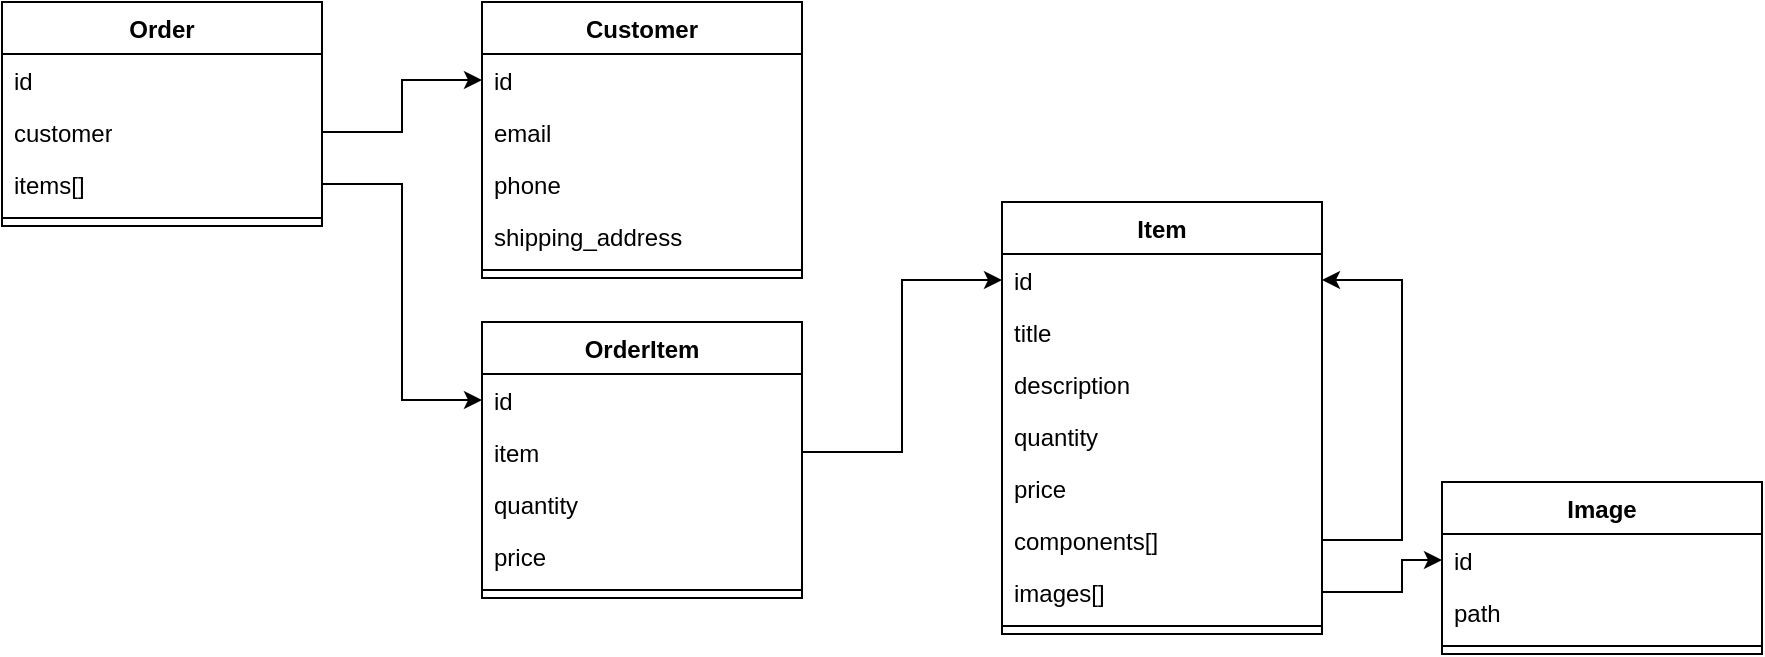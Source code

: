 <mxfile version="21.3.2" type="github">
  <diagram name="Сторінка-1" id="Hul1deYEH2mIGnHz9REv">
    <mxGraphModel dx="2750" dy="1174" grid="1" gridSize="20" guides="1" tooltips="1" connect="1" arrows="1" fold="1" page="0" pageScale="1" pageWidth="827" pageHeight="1169" math="0" shadow="0">
      <root>
        <mxCell id="0" />
        <mxCell id="1" parent="0" />
        <mxCell id="Z3337WgxEjtUpNx0WK2Y-17" value="Item" style="swimlane;fontStyle=1;align=center;verticalAlign=top;childLayout=stackLayout;horizontal=1;startSize=26;horizontalStack=0;resizeParent=1;resizeParentMax=0;resizeLast=0;collapsible=1;marginBottom=0;whiteSpace=wrap;html=1;" vertex="1" parent="1">
          <mxGeometry x="-60" y="260" width="160" height="216" as="geometry" />
        </mxCell>
        <mxCell id="Z3337WgxEjtUpNx0WK2Y-18" value="id" style="text;strokeColor=none;fillColor=none;align=left;verticalAlign=top;spacingLeft=4;spacingRight=4;overflow=hidden;rotatable=0;points=[[0,0.5],[1,0.5]];portConstraint=eastwest;whiteSpace=wrap;html=1;" vertex="1" parent="Z3337WgxEjtUpNx0WK2Y-17">
          <mxGeometry y="26" width="160" height="26" as="geometry" />
        </mxCell>
        <mxCell id="Z3337WgxEjtUpNx0WK2Y-22" value="title" style="text;strokeColor=none;fillColor=none;align=left;verticalAlign=top;spacingLeft=4;spacingRight=4;overflow=hidden;rotatable=0;points=[[0,0.5],[1,0.5]];portConstraint=eastwest;whiteSpace=wrap;html=1;" vertex="1" parent="Z3337WgxEjtUpNx0WK2Y-17">
          <mxGeometry y="52" width="160" height="26" as="geometry" />
        </mxCell>
        <mxCell id="Z3337WgxEjtUpNx0WK2Y-26" value="description" style="text;strokeColor=none;fillColor=none;align=left;verticalAlign=top;spacingLeft=4;spacingRight=4;overflow=hidden;rotatable=0;points=[[0,0.5],[1,0.5]];portConstraint=eastwest;whiteSpace=wrap;html=1;" vertex="1" parent="Z3337WgxEjtUpNx0WK2Y-17">
          <mxGeometry y="78" width="160" height="26" as="geometry" />
        </mxCell>
        <mxCell id="Z3337WgxEjtUpNx0WK2Y-25" value="quantity" style="text;strokeColor=none;fillColor=none;align=left;verticalAlign=top;spacingLeft=4;spacingRight=4;overflow=hidden;rotatable=0;points=[[0,0.5],[1,0.5]];portConstraint=eastwest;whiteSpace=wrap;html=1;" vertex="1" parent="Z3337WgxEjtUpNx0WK2Y-17">
          <mxGeometry y="104" width="160" height="26" as="geometry" />
        </mxCell>
        <mxCell id="Z3337WgxEjtUpNx0WK2Y-24" value="price" style="text;strokeColor=none;fillColor=none;align=left;verticalAlign=top;spacingLeft=4;spacingRight=4;overflow=hidden;rotatable=0;points=[[0,0.5],[1,0.5]];portConstraint=eastwest;whiteSpace=wrap;html=1;" vertex="1" parent="Z3337WgxEjtUpNx0WK2Y-17">
          <mxGeometry y="130" width="160" height="26" as="geometry" />
        </mxCell>
        <mxCell id="Z3337WgxEjtUpNx0WK2Y-77" style="edgeStyle=orthogonalEdgeStyle;rounded=0;orthogonalLoop=1;jettySize=auto;html=1;" edge="1" parent="Z3337WgxEjtUpNx0WK2Y-17" source="Z3337WgxEjtUpNx0WK2Y-23" target="Z3337WgxEjtUpNx0WK2Y-18">
          <mxGeometry relative="1" as="geometry">
            <Array as="points">
              <mxPoint x="200" y="169" />
              <mxPoint x="200" y="39" />
            </Array>
          </mxGeometry>
        </mxCell>
        <mxCell id="Z3337WgxEjtUpNx0WK2Y-23" value="components[]" style="text;strokeColor=none;fillColor=none;align=left;verticalAlign=top;spacingLeft=4;spacingRight=4;overflow=hidden;rotatable=0;points=[[0,0.5],[1,0.5]];portConstraint=eastwest;whiteSpace=wrap;html=1;" vertex="1" parent="Z3337WgxEjtUpNx0WK2Y-17">
          <mxGeometry y="156" width="160" height="26" as="geometry" />
        </mxCell>
        <mxCell id="Z3337WgxEjtUpNx0WK2Y-62" value="images[]" style="text;strokeColor=none;fillColor=none;align=left;verticalAlign=top;spacingLeft=4;spacingRight=4;overflow=hidden;rotatable=0;points=[[0,0.5],[1,0.5]];portConstraint=eastwest;whiteSpace=wrap;html=1;" vertex="1" parent="Z3337WgxEjtUpNx0WK2Y-17">
          <mxGeometry y="182" width="160" height="26" as="geometry" />
        </mxCell>
        <mxCell id="Z3337WgxEjtUpNx0WK2Y-19" value="" style="line;strokeWidth=1;fillColor=none;align=left;verticalAlign=middle;spacingTop=-1;spacingLeft=3;spacingRight=3;rotatable=0;labelPosition=right;points=[];portConstraint=eastwest;strokeColor=inherit;" vertex="1" parent="Z3337WgxEjtUpNx0WK2Y-17">
          <mxGeometry y="208" width="160" height="8" as="geometry" />
        </mxCell>
        <mxCell id="Z3337WgxEjtUpNx0WK2Y-29" value="Order" style="swimlane;fontStyle=1;align=center;verticalAlign=top;childLayout=stackLayout;horizontal=1;startSize=26;horizontalStack=0;resizeParent=1;resizeParentMax=0;resizeLast=0;collapsible=1;marginBottom=0;whiteSpace=wrap;html=1;" vertex="1" parent="1">
          <mxGeometry x="-560" y="160" width="160" height="112" as="geometry" />
        </mxCell>
        <mxCell id="Z3337WgxEjtUpNx0WK2Y-30" value="id" style="text;strokeColor=none;fillColor=none;align=left;verticalAlign=top;spacingLeft=4;spacingRight=4;overflow=hidden;rotatable=0;points=[[0,0.5],[1,0.5]];portConstraint=eastwest;whiteSpace=wrap;html=1;" vertex="1" parent="Z3337WgxEjtUpNx0WK2Y-29">
          <mxGeometry y="26" width="160" height="26" as="geometry" />
        </mxCell>
        <mxCell id="Z3337WgxEjtUpNx0WK2Y-33" value="customer" style="text;strokeColor=none;fillColor=none;align=left;verticalAlign=top;spacingLeft=4;spacingRight=4;overflow=hidden;rotatable=0;points=[[0,0.5],[1,0.5]];portConstraint=eastwest;whiteSpace=wrap;html=1;" vertex="1" parent="Z3337WgxEjtUpNx0WK2Y-29">
          <mxGeometry y="52" width="160" height="26" as="geometry" />
        </mxCell>
        <mxCell id="Z3337WgxEjtUpNx0WK2Y-34" value="items[]" style="text;strokeColor=none;fillColor=none;align=left;verticalAlign=top;spacingLeft=4;spacingRight=4;overflow=hidden;rotatable=0;points=[[0,0.5],[1,0.5]];portConstraint=eastwest;whiteSpace=wrap;html=1;" vertex="1" parent="Z3337WgxEjtUpNx0WK2Y-29">
          <mxGeometry y="78" width="160" height="26" as="geometry" />
        </mxCell>
        <mxCell id="Z3337WgxEjtUpNx0WK2Y-31" value="" style="line;strokeWidth=1;fillColor=none;align=left;verticalAlign=middle;spacingTop=-1;spacingLeft=3;spacingRight=3;rotatable=0;labelPosition=right;points=[];portConstraint=eastwest;strokeColor=inherit;" vertex="1" parent="Z3337WgxEjtUpNx0WK2Y-29">
          <mxGeometry y="104" width="160" height="8" as="geometry" />
        </mxCell>
        <mxCell id="Z3337WgxEjtUpNx0WK2Y-39" value="OrderItem" style="swimlane;fontStyle=1;align=center;verticalAlign=top;childLayout=stackLayout;horizontal=1;startSize=26;horizontalStack=0;resizeParent=1;resizeParentMax=0;resizeLast=0;collapsible=1;marginBottom=0;whiteSpace=wrap;html=1;" vertex="1" parent="1">
          <mxGeometry x="-320" y="320" width="160" height="138" as="geometry" />
        </mxCell>
        <mxCell id="Z3337WgxEjtUpNx0WK2Y-40" value="id" style="text;strokeColor=none;fillColor=none;align=left;verticalAlign=top;spacingLeft=4;spacingRight=4;overflow=hidden;rotatable=0;points=[[0,0.5],[1,0.5]];portConstraint=eastwest;whiteSpace=wrap;html=1;" vertex="1" parent="Z3337WgxEjtUpNx0WK2Y-39">
          <mxGeometry y="26" width="160" height="26" as="geometry" />
        </mxCell>
        <mxCell id="Z3337WgxEjtUpNx0WK2Y-45" value="item" style="text;strokeColor=none;fillColor=none;align=left;verticalAlign=top;spacingLeft=4;spacingRight=4;overflow=hidden;rotatable=0;points=[[0,0.5],[1,0.5]];portConstraint=eastwest;whiteSpace=wrap;html=1;" vertex="1" parent="Z3337WgxEjtUpNx0WK2Y-39">
          <mxGeometry y="52" width="160" height="26" as="geometry" />
        </mxCell>
        <mxCell id="Z3337WgxEjtUpNx0WK2Y-44" value="quantity" style="text;strokeColor=none;fillColor=none;align=left;verticalAlign=top;spacingLeft=4;spacingRight=4;overflow=hidden;rotatable=0;points=[[0,0.5],[1,0.5]];portConstraint=eastwest;whiteSpace=wrap;html=1;" vertex="1" parent="Z3337WgxEjtUpNx0WK2Y-39">
          <mxGeometry y="78" width="160" height="26" as="geometry" />
        </mxCell>
        <mxCell id="Z3337WgxEjtUpNx0WK2Y-43" value="price" style="text;strokeColor=none;fillColor=none;align=left;verticalAlign=top;spacingLeft=4;spacingRight=4;overflow=hidden;rotatable=0;points=[[0,0.5],[1,0.5]];portConstraint=eastwest;whiteSpace=wrap;html=1;" vertex="1" parent="Z3337WgxEjtUpNx0WK2Y-39">
          <mxGeometry y="104" width="160" height="26" as="geometry" />
        </mxCell>
        <mxCell id="Z3337WgxEjtUpNx0WK2Y-41" value="" style="line;strokeWidth=1;fillColor=none;align=left;verticalAlign=middle;spacingTop=-1;spacingLeft=3;spacingRight=3;rotatable=0;labelPosition=right;points=[];portConstraint=eastwest;strokeColor=inherit;" vertex="1" parent="Z3337WgxEjtUpNx0WK2Y-39">
          <mxGeometry y="130" width="160" height="8" as="geometry" />
        </mxCell>
        <mxCell id="Z3337WgxEjtUpNx0WK2Y-52" value="Customer" style="swimlane;fontStyle=1;align=center;verticalAlign=top;childLayout=stackLayout;horizontal=1;startSize=26;horizontalStack=0;resizeParent=1;resizeParentMax=0;resizeLast=0;collapsible=1;marginBottom=0;whiteSpace=wrap;html=1;" vertex="1" parent="1">
          <mxGeometry x="-320" y="160" width="160" height="138" as="geometry" />
        </mxCell>
        <mxCell id="Z3337WgxEjtUpNx0WK2Y-53" value="id" style="text;strokeColor=none;fillColor=none;align=left;verticalAlign=top;spacingLeft=4;spacingRight=4;overflow=hidden;rotatable=0;points=[[0,0.5],[1,0.5]];portConstraint=eastwest;whiteSpace=wrap;html=1;" vertex="1" parent="Z3337WgxEjtUpNx0WK2Y-52">
          <mxGeometry y="26" width="160" height="26" as="geometry" />
        </mxCell>
        <mxCell id="Z3337WgxEjtUpNx0WK2Y-56" value="email" style="text;strokeColor=none;fillColor=none;align=left;verticalAlign=top;spacingLeft=4;spacingRight=4;overflow=hidden;rotatable=0;points=[[0,0.5],[1,0.5]];portConstraint=eastwest;whiteSpace=wrap;html=1;" vertex="1" parent="Z3337WgxEjtUpNx0WK2Y-52">
          <mxGeometry y="52" width="160" height="26" as="geometry" />
        </mxCell>
        <mxCell id="Z3337WgxEjtUpNx0WK2Y-57" value="phone" style="text;strokeColor=none;fillColor=none;align=left;verticalAlign=top;spacingLeft=4;spacingRight=4;overflow=hidden;rotatable=0;points=[[0,0.5],[1,0.5]];portConstraint=eastwest;whiteSpace=wrap;html=1;" vertex="1" parent="Z3337WgxEjtUpNx0WK2Y-52">
          <mxGeometry y="78" width="160" height="26" as="geometry" />
        </mxCell>
        <mxCell id="Z3337WgxEjtUpNx0WK2Y-58" value="shipping_address" style="text;strokeColor=none;fillColor=none;align=left;verticalAlign=top;spacingLeft=4;spacingRight=4;overflow=hidden;rotatable=0;points=[[0,0.5],[1,0.5]];portConstraint=eastwest;whiteSpace=wrap;html=1;" vertex="1" parent="Z3337WgxEjtUpNx0WK2Y-52">
          <mxGeometry y="104" width="160" height="26" as="geometry" />
        </mxCell>
        <mxCell id="Z3337WgxEjtUpNx0WK2Y-54" value="" style="line;strokeWidth=1;fillColor=none;align=left;verticalAlign=middle;spacingTop=-1;spacingLeft=3;spacingRight=3;rotatable=0;labelPosition=right;points=[];portConstraint=eastwest;strokeColor=inherit;" vertex="1" parent="Z3337WgxEjtUpNx0WK2Y-52">
          <mxGeometry y="130" width="160" height="8" as="geometry" />
        </mxCell>
        <mxCell id="Z3337WgxEjtUpNx0WK2Y-63" value="Image" style="swimlane;fontStyle=1;align=center;verticalAlign=top;childLayout=stackLayout;horizontal=1;startSize=26;horizontalStack=0;resizeParent=1;resizeParentMax=0;resizeLast=0;collapsible=1;marginBottom=0;whiteSpace=wrap;html=1;" vertex="1" parent="1">
          <mxGeometry x="160" y="400" width="160" height="86" as="geometry" />
        </mxCell>
        <mxCell id="Z3337WgxEjtUpNx0WK2Y-64" value="id" style="text;strokeColor=none;fillColor=none;align=left;verticalAlign=top;spacingLeft=4;spacingRight=4;overflow=hidden;rotatable=0;points=[[0,0.5],[1,0.5]];portConstraint=eastwest;whiteSpace=wrap;html=1;" vertex="1" parent="Z3337WgxEjtUpNx0WK2Y-63">
          <mxGeometry y="26" width="160" height="26" as="geometry" />
        </mxCell>
        <mxCell id="Z3337WgxEjtUpNx0WK2Y-67" value="path" style="text;strokeColor=none;fillColor=none;align=left;verticalAlign=top;spacingLeft=4;spacingRight=4;overflow=hidden;rotatable=0;points=[[0,0.5],[1,0.5]];portConstraint=eastwest;whiteSpace=wrap;html=1;" vertex="1" parent="Z3337WgxEjtUpNx0WK2Y-63">
          <mxGeometry y="52" width="160" height="26" as="geometry" />
        </mxCell>
        <mxCell id="Z3337WgxEjtUpNx0WK2Y-65" value="" style="line;strokeWidth=1;fillColor=none;align=left;verticalAlign=middle;spacingTop=-1;spacingLeft=3;spacingRight=3;rotatable=0;labelPosition=right;points=[];portConstraint=eastwest;strokeColor=inherit;" vertex="1" parent="Z3337WgxEjtUpNx0WK2Y-63">
          <mxGeometry y="78" width="160" height="8" as="geometry" />
        </mxCell>
        <mxCell id="Z3337WgxEjtUpNx0WK2Y-68" style="edgeStyle=orthogonalEdgeStyle;rounded=0;orthogonalLoop=1;jettySize=auto;html=1;entryX=0;entryY=0.5;entryDx=0;entryDy=0;" edge="1" parent="1" source="Z3337WgxEjtUpNx0WK2Y-62" target="Z3337WgxEjtUpNx0WK2Y-64">
          <mxGeometry relative="1" as="geometry">
            <Array as="points">
              <mxPoint x="140" y="455" />
              <mxPoint x="140" y="439" />
            </Array>
          </mxGeometry>
        </mxCell>
        <mxCell id="Z3337WgxEjtUpNx0WK2Y-69" style="edgeStyle=orthogonalEdgeStyle;rounded=0;orthogonalLoop=1;jettySize=auto;html=1;" edge="1" parent="1" source="Z3337WgxEjtUpNx0WK2Y-34" target="Z3337WgxEjtUpNx0WK2Y-40">
          <mxGeometry relative="1" as="geometry" />
        </mxCell>
        <mxCell id="Z3337WgxEjtUpNx0WK2Y-70" style="edgeStyle=orthogonalEdgeStyle;rounded=0;orthogonalLoop=1;jettySize=auto;html=1;" edge="1" parent="1" source="Z3337WgxEjtUpNx0WK2Y-33" target="Z3337WgxEjtUpNx0WK2Y-53">
          <mxGeometry relative="1" as="geometry" />
        </mxCell>
        <mxCell id="Z3337WgxEjtUpNx0WK2Y-71" style="edgeStyle=orthogonalEdgeStyle;rounded=0;orthogonalLoop=1;jettySize=auto;html=1;" edge="1" parent="1" source="Z3337WgxEjtUpNx0WK2Y-45" target="Z3337WgxEjtUpNx0WK2Y-18">
          <mxGeometry relative="1" as="geometry" />
        </mxCell>
      </root>
    </mxGraphModel>
  </diagram>
</mxfile>
